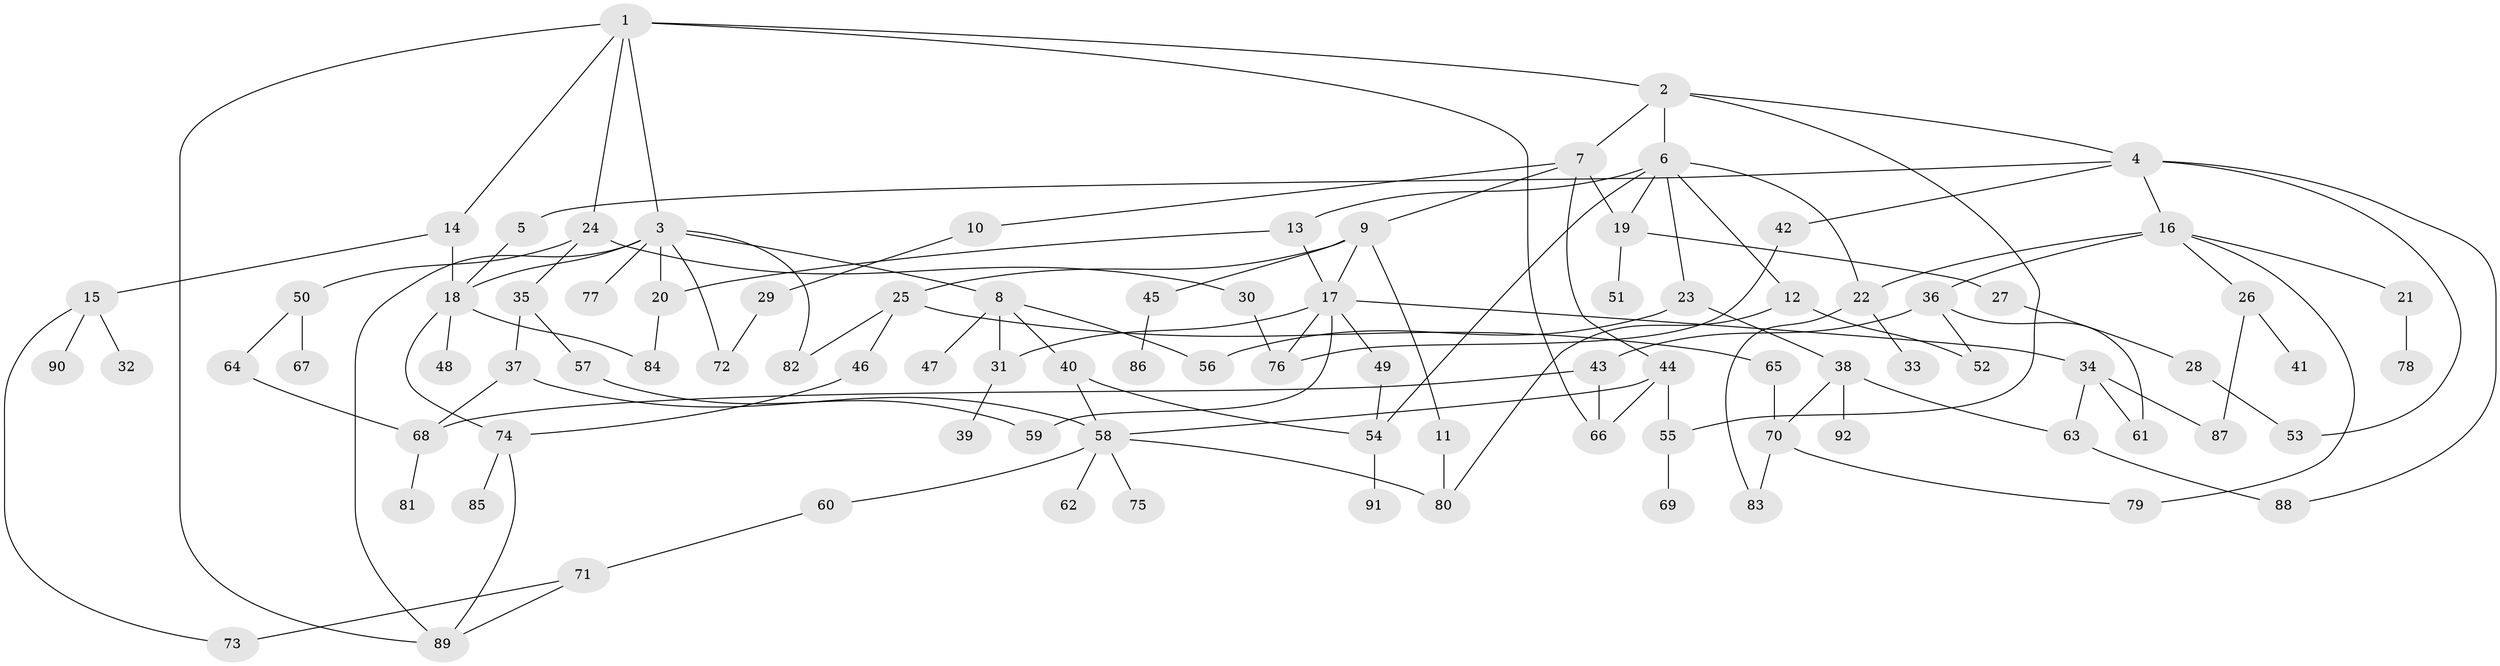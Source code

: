 // coarse degree distribution, {9: 0.03225806451612903, 8: 0.04838709677419355, 6: 0.06451612903225806, 7: 0.016129032258064516, 5: 0.04838709677419355, 10: 0.016129032258064516, 2: 0.22580645161290322, 3: 0.12903225806451613, 4: 0.12903225806451613, 1: 0.2903225806451613}
// Generated by graph-tools (version 1.1) at 2025/51/02/27/25 19:51:40]
// undirected, 92 vertices, 130 edges
graph export_dot {
graph [start="1"]
  node [color=gray90,style=filled];
  1;
  2;
  3;
  4;
  5;
  6;
  7;
  8;
  9;
  10;
  11;
  12;
  13;
  14;
  15;
  16;
  17;
  18;
  19;
  20;
  21;
  22;
  23;
  24;
  25;
  26;
  27;
  28;
  29;
  30;
  31;
  32;
  33;
  34;
  35;
  36;
  37;
  38;
  39;
  40;
  41;
  42;
  43;
  44;
  45;
  46;
  47;
  48;
  49;
  50;
  51;
  52;
  53;
  54;
  55;
  56;
  57;
  58;
  59;
  60;
  61;
  62;
  63;
  64;
  65;
  66;
  67;
  68;
  69;
  70;
  71;
  72;
  73;
  74;
  75;
  76;
  77;
  78;
  79;
  80;
  81;
  82;
  83;
  84;
  85;
  86;
  87;
  88;
  89;
  90;
  91;
  92;
  1 -- 2;
  1 -- 3;
  1 -- 14;
  1 -- 24;
  1 -- 66;
  1 -- 89;
  2 -- 4;
  2 -- 6;
  2 -- 7;
  2 -- 55;
  3 -- 8;
  3 -- 77;
  3 -- 72;
  3 -- 18;
  3 -- 82;
  3 -- 20;
  3 -- 89;
  4 -- 5;
  4 -- 16;
  4 -- 42;
  4 -- 53;
  4 -- 88;
  5 -- 18;
  6 -- 12;
  6 -- 13;
  6 -- 22;
  6 -- 23;
  6 -- 19;
  6 -- 54;
  7 -- 9;
  7 -- 10;
  7 -- 19;
  7 -- 44;
  8 -- 31;
  8 -- 40;
  8 -- 47;
  8 -- 56;
  9 -- 11;
  9 -- 17;
  9 -- 25;
  9 -- 45;
  10 -- 29;
  11 -- 80;
  12 -- 52;
  12 -- 80;
  13 -- 20;
  13 -- 17;
  14 -- 15;
  14 -- 18;
  15 -- 32;
  15 -- 90;
  15 -- 73;
  16 -- 21;
  16 -- 26;
  16 -- 36;
  16 -- 79;
  16 -- 22;
  17 -- 34;
  17 -- 49;
  17 -- 59;
  17 -- 76;
  17 -- 31;
  18 -- 48;
  18 -- 74;
  18 -- 84;
  19 -- 27;
  19 -- 51;
  20 -- 84;
  21 -- 78;
  22 -- 33;
  22 -- 83;
  23 -- 38;
  23 -- 56;
  24 -- 30;
  24 -- 35;
  24 -- 50;
  25 -- 46;
  25 -- 65;
  25 -- 82;
  26 -- 41;
  26 -- 87;
  27 -- 28;
  28 -- 53;
  29 -- 72;
  30 -- 76;
  31 -- 39;
  34 -- 61;
  34 -- 63;
  34 -- 87;
  35 -- 37;
  35 -- 57;
  36 -- 43;
  36 -- 52;
  36 -- 61;
  37 -- 68;
  37 -- 58;
  38 -- 70;
  38 -- 92;
  38 -- 63;
  40 -- 58;
  40 -- 54;
  42 -- 76;
  43 -- 66;
  43 -- 68;
  44 -- 55;
  44 -- 66;
  44 -- 58;
  45 -- 86;
  46 -- 74;
  49 -- 54;
  50 -- 64;
  50 -- 67;
  54 -- 91;
  55 -- 69;
  57 -- 59;
  58 -- 60;
  58 -- 62;
  58 -- 75;
  58 -- 80;
  60 -- 71;
  63 -- 88;
  64 -- 68;
  65 -- 70;
  68 -- 81;
  70 -- 83;
  70 -- 79;
  71 -- 73;
  71 -- 89;
  74 -- 85;
  74 -- 89;
}
